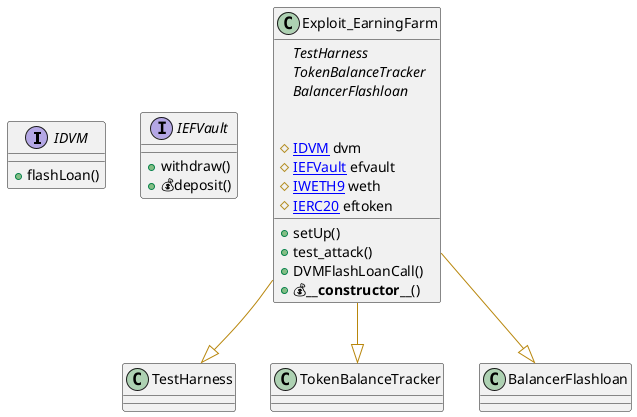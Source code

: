 @startuml

interface IDVM {
    ' -- inheritance --

    ' -- usingFor --

    ' -- vars --

    ' -- methods --
	+flashLoan()

}


interface IEFVault {
    ' -- inheritance --

    ' -- usingFor --

    ' -- vars --

    ' -- methods --
	+withdraw()
	+💰deposit()

}


class Exploit_EarningFarm {
    ' -- inheritance --
	{abstract}TestHarness
	{abstract}TokenBalanceTracker
	{abstract}BalancerFlashloan

    ' -- usingFor --

    ' -- vars --
	#[[IDVM]] dvm
	#[[IEFVault]] efvault
	#[[IWETH9]] weth
	#[[IERC20]] eftoken

    ' -- methods --
	+setUp()
	+test_attack()
	+DVMFlashLoanCall()
	+💰**__constructor__**()

}
' -- inheritance / usingFor --
Exploit_EarningFarm --[#DarkGoldenRod]|> TestHarness
Exploit_EarningFarm --[#DarkGoldenRod]|> TokenBalanceTracker
Exploit_EarningFarm --[#DarkGoldenRod]|> BalancerFlashloan

@enduml